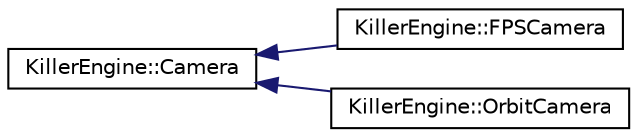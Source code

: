 digraph "Graphical Class Hierarchy"
{
  edge [fontname="Helvetica",fontsize="10",labelfontname="Helvetica",labelfontsize="10"];
  node [fontname="Helvetica",fontsize="10",shape=record];
  rankdir="LR";
  Node0 [label="KillerEngine::Camera",height=0.2,width=0.4,color="black", fillcolor="white", style="filled",URL="$class_killer_engine_1_1_camera.html"];
  Node0 -> Node1 [dir="back",color="midnightblue",fontsize="10",style="solid",fontname="Helvetica"];
  Node1 [label="KillerEngine::FPSCamera",height=0.2,width=0.4,color="black", fillcolor="white", style="filled",URL="$class_killer_engine_1_1_f_p_s_camera.html"];
  Node0 -> Node2 [dir="back",color="midnightblue",fontsize="10",style="solid",fontname="Helvetica"];
  Node2 [label="KillerEngine::OrbitCamera",height=0.2,width=0.4,color="black", fillcolor="white", style="filled",URL="$class_killer_engine_1_1_orbit_camera.html"];
}
